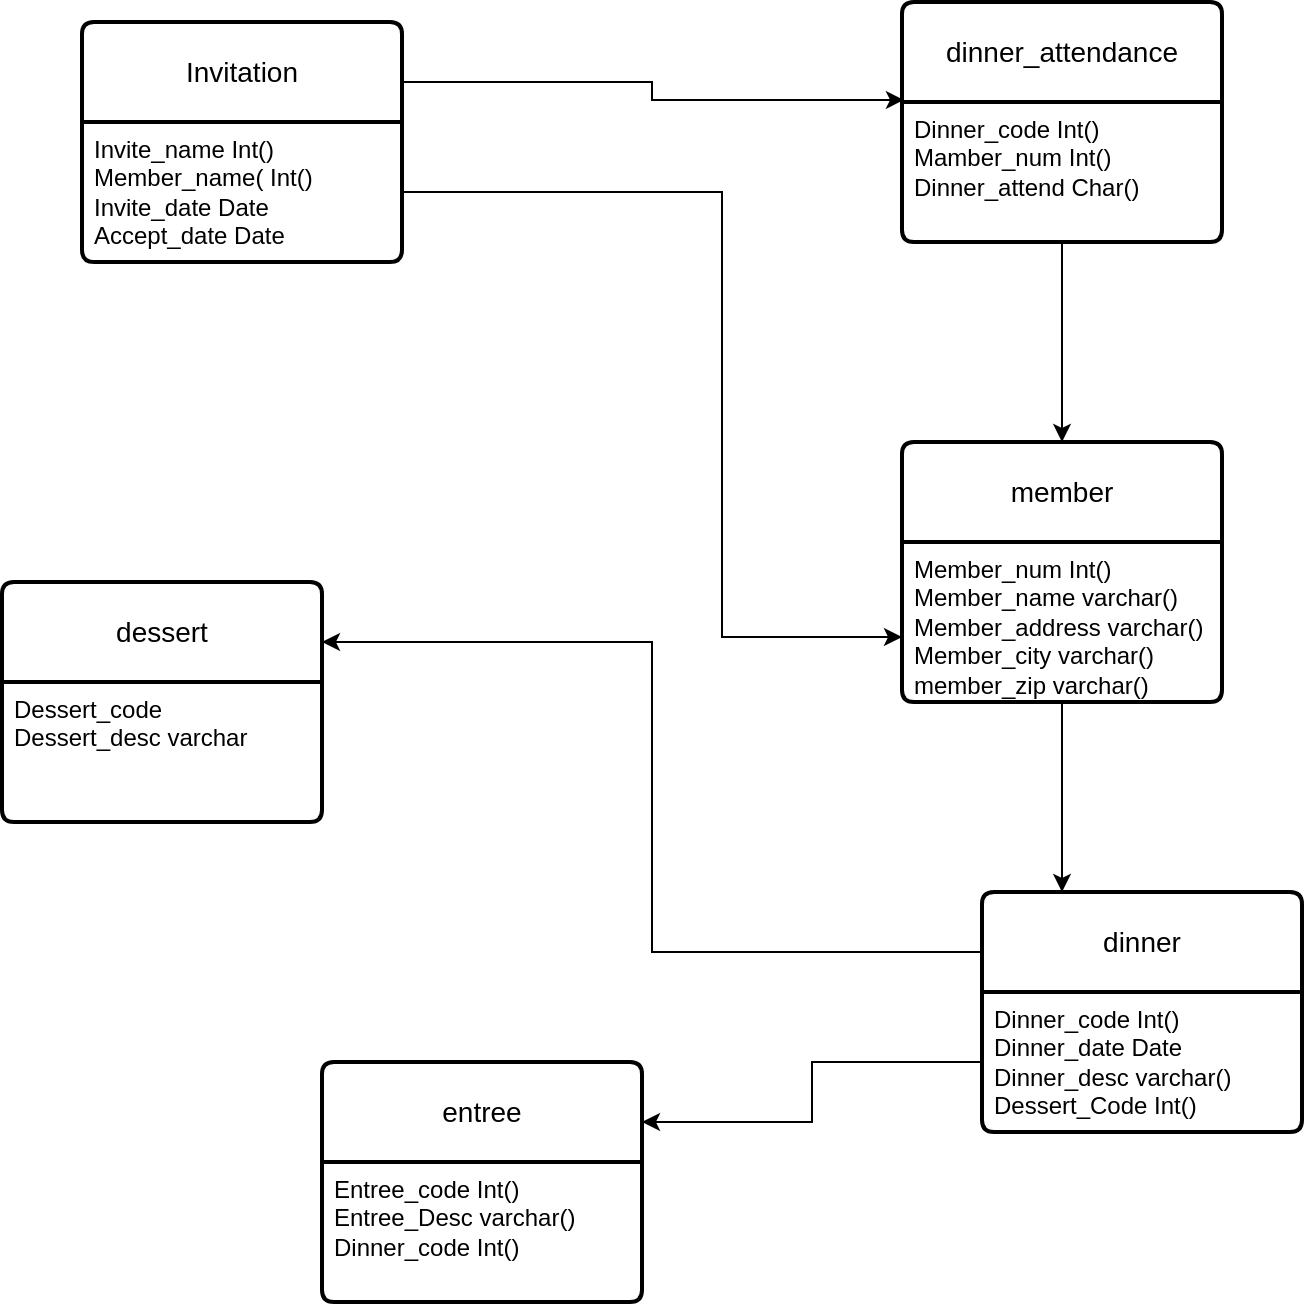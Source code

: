 <mxfile version="24.4.4" type="device">
  <diagram name="Page-1" id="EPPFpsOUxqx5SFUF31Uo">
    <mxGraphModel dx="712" dy="745" grid="1" gridSize="10" guides="1" tooltips="1" connect="1" arrows="1" fold="1" page="1" pageScale="1" pageWidth="827" pageHeight="1169" math="0" shadow="0">
      <root>
        <mxCell id="0" />
        <mxCell id="1" parent="0" />
        <mxCell id="aX36bkh_nh4iXQkGOq5b-1" value="Invitation" style="swimlane;childLayout=stackLayout;horizontal=1;startSize=50;horizontalStack=0;rounded=1;fontSize=14;fontStyle=0;strokeWidth=2;resizeParent=0;resizeLast=1;shadow=0;dashed=0;align=center;arcSize=4;whiteSpace=wrap;html=1;" vertex="1" parent="1">
          <mxGeometry x="70" y="90" width="160" height="120" as="geometry" />
        </mxCell>
        <mxCell id="aX36bkh_nh4iXQkGOq5b-2" value="Invite_name Int()&lt;div&gt;Member_name( Int()&lt;/div&gt;&lt;div&gt;Invite_date Date&lt;/div&gt;&lt;div&gt;Accept_date Date&lt;/div&gt;" style="align=left;strokeColor=none;fillColor=none;spacingLeft=4;fontSize=12;verticalAlign=top;resizable=0;rotatable=0;part=1;html=1;" vertex="1" parent="aX36bkh_nh4iXQkGOq5b-1">
          <mxGeometry y="50" width="160" height="70" as="geometry" />
        </mxCell>
        <mxCell id="aX36bkh_nh4iXQkGOq5b-3" value="dinner_attendance" style="swimlane;childLayout=stackLayout;horizontal=1;startSize=50;horizontalStack=0;rounded=1;fontSize=14;fontStyle=0;strokeWidth=2;resizeParent=0;resizeLast=1;shadow=0;dashed=0;align=center;arcSize=4;whiteSpace=wrap;html=1;" vertex="1" parent="1">
          <mxGeometry x="480" y="80" width="160" height="120" as="geometry" />
        </mxCell>
        <mxCell id="aX36bkh_nh4iXQkGOq5b-4" value="Dinner_code Int()&lt;div&gt;Mamber_num Int()&lt;/div&gt;&lt;div&gt;Dinner_attend Char()&lt;/div&gt;" style="align=left;strokeColor=none;fillColor=none;spacingLeft=4;fontSize=12;verticalAlign=top;resizable=0;rotatable=0;part=1;html=1;" vertex="1" parent="aX36bkh_nh4iXQkGOq5b-3">
          <mxGeometry y="50" width="160" height="70" as="geometry" />
        </mxCell>
        <mxCell id="aX36bkh_nh4iXQkGOq5b-5" value="member" style="swimlane;childLayout=stackLayout;horizontal=1;startSize=50;horizontalStack=0;rounded=1;fontSize=14;fontStyle=0;strokeWidth=2;resizeParent=0;resizeLast=1;shadow=0;dashed=0;align=center;arcSize=4;whiteSpace=wrap;html=1;" vertex="1" parent="1">
          <mxGeometry x="480" y="300" width="160" height="130" as="geometry" />
        </mxCell>
        <mxCell id="aX36bkh_nh4iXQkGOq5b-6" value="Member_num Int()&lt;div&gt;Member_name varchar()&lt;/div&gt;&lt;div&gt;Member_address varchar()&lt;/div&gt;&lt;div&gt;Member_city varchar()&lt;/div&gt;&lt;div&gt;member_zip varchar()&lt;/div&gt;" style="align=left;strokeColor=none;fillColor=none;spacingLeft=4;fontSize=12;verticalAlign=top;resizable=0;rotatable=0;part=1;html=1;" vertex="1" parent="aX36bkh_nh4iXQkGOq5b-5">
          <mxGeometry y="50" width="160" height="80" as="geometry" />
        </mxCell>
        <mxCell id="aX36bkh_nh4iXQkGOq5b-7" value="dessert" style="swimlane;childLayout=stackLayout;horizontal=1;startSize=50;horizontalStack=0;rounded=1;fontSize=14;fontStyle=0;strokeWidth=2;resizeParent=0;resizeLast=1;shadow=0;dashed=0;align=center;arcSize=4;whiteSpace=wrap;html=1;" vertex="1" parent="1">
          <mxGeometry x="30" y="370" width="160" height="120" as="geometry" />
        </mxCell>
        <mxCell id="aX36bkh_nh4iXQkGOq5b-8" value="Dessert_code&lt;div&gt;Dessert_desc varchar&lt;/div&gt;" style="align=left;strokeColor=none;fillColor=none;spacingLeft=4;fontSize=12;verticalAlign=top;resizable=0;rotatable=0;part=1;html=1;" vertex="1" parent="aX36bkh_nh4iXQkGOq5b-7">
          <mxGeometry y="50" width="160" height="70" as="geometry" />
        </mxCell>
        <mxCell id="aX36bkh_nh4iXQkGOq5b-9" value="entree" style="swimlane;childLayout=stackLayout;horizontal=1;startSize=50;horizontalStack=0;rounded=1;fontSize=14;fontStyle=0;strokeWidth=2;resizeParent=0;resizeLast=1;shadow=0;dashed=0;align=center;arcSize=4;whiteSpace=wrap;html=1;" vertex="1" parent="1">
          <mxGeometry x="190" y="610" width="160" height="120" as="geometry" />
        </mxCell>
        <mxCell id="aX36bkh_nh4iXQkGOq5b-10" value="Entree_code Int()&lt;div&gt;Entree_Desc varchar()&lt;/div&gt;&lt;div&gt;Dinner_code Int()&lt;/div&gt;" style="align=left;strokeColor=none;fillColor=none;spacingLeft=4;fontSize=12;verticalAlign=top;resizable=0;rotatable=0;part=1;html=1;" vertex="1" parent="aX36bkh_nh4iXQkGOq5b-9">
          <mxGeometry y="50" width="160" height="70" as="geometry" />
        </mxCell>
        <mxCell id="aX36bkh_nh4iXQkGOq5b-16" style="edgeStyle=orthogonalEdgeStyle;rounded=0;orthogonalLoop=1;jettySize=auto;html=1;exitX=0;exitY=0.25;exitDx=0;exitDy=0;entryX=1;entryY=0.25;entryDx=0;entryDy=0;" edge="1" parent="1" source="aX36bkh_nh4iXQkGOq5b-11" target="aX36bkh_nh4iXQkGOq5b-7">
          <mxGeometry relative="1" as="geometry" />
        </mxCell>
        <mxCell id="aX36bkh_nh4iXQkGOq5b-11" value="dinner" style="swimlane;childLayout=stackLayout;horizontal=1;startSize=50;horizontalStack=0;rounded=1;fontSize=14;fontStyle=0;strokeWidth=2;resizeParent=0;resizeLast=1;shadow=0;dashed=0;align=center;arcSize=4;whiteSpace=wrap;html=1;" vertex="1" parent="1">
          <mxGeometry x="520" y="525" width="160" height="120" as="geometry" />
        </mxCell>
        <mxCell id="aX36bkh_nh4iXQkGOq5b-12" value="Dinner_code Int()&lt;div&gt;Dinner_date Date&lt;/div&gt;&lt;div&gt;Dinner_desc varchar()&lt;/div&gt;&lt;div&gt;Dessert_Code Int()&lt;/div&gt;" style="align=left;strokeColor=none;fillColor=none;spacingLeft=4;fontSize=12;verticalAlign=top;resizable=0;rotatable=0;part=1;html=1;" vertex="1" parent="aX36bkh_nh4iXQkGOq5b-11">
          <mxGeometry y="50" width="160" height="70" as="geometry" />
        </mxCell>
        <mxCell id="aX36bkh_nh4iXQkGOq5b-13" style="edgeStyle=orthogonalEdgeStyle;rounded=0;orthogonalLoop=1;jettySize=auto;html=1;exitX=1;exitY=0;exitDx=0;exitDy=0;entryX=0.006;entryY=0.408;entryDx=0;entryDy=0;entryPerimeter=0;" edge="1" parent="1" source="aX36bkh_nh4iXQkGOq5b-2" target="aX36bkh_nh4iXQkGOq5b-3">
          <mxGeometry relative="1" as="geometry" />
        </mxCell>
        <mxCell id="aX36bkh_nh4iXQkGOq5b-14" style="edgeStyle=orthogonalEdgeStyle;rounded=0;orthogonalLoop=1;jettySize=auto;html=1;exitX=0.5;exitY=1;exitDx=0;exitDy=0;entryX=0.5;entryY=0;entryDx=0;entryDy=0;" edge="1" parent="1" source="aX36bkh_nh4iXQkGOq5b-4" target="aX36bkh_nh4iXQkGOq5b-5">
          <mxGeometry relative="1" as="geometry" />
        </mxCell>
        <mxCell id="aX36bkh_nh4iXQkGOq5b-15" style="edgeStyle=orthogonalEdgeStyle;rounded=0;orthogonalLoop=1;jettySize=auto;html=1;entryX=0.25;entryY=0;entryDx=0;entryDy=0;" edge="1" parent="1" source="aX36bkh_nh4iXQkGOq5b-6" target="aX36bkh_nh4iXQkGOq5b-11">
          <mxGeometry relative="1" as="geometry" />
        </mxCell>
        <mxCell id="aX36bkh_nh4iXQkGOq5b-17" style="edgeStyle=orthogonalEdgeStyle;rounded=0;orthogonalLoop=1;jettySize=auto;html=1;entryX=1;entryY=0.25;entryDx=0;entryDy=0;" edge="1" parent="1" source="aX36bkh_nh4iXQkGOq5b-12" target="aX36bkh_nh4iXQkGOq5b-9">
          <mxGeometry relative="1" as="geometry" />
        </mxCell>
        <mxCell id="aX36bkh_nh4iXQkGOq5b-18" style="edgeStyle=orthogonalEdgeStyle;rounded=0;orthogonalLoop=1;jettySize=auto;html=1;entryX=0;entryY=0.75;entryDx=0;entryDy=0;" edge="1" parent="1" source="aX36bkh_nh4iXQkGOq5b-2" target="aX36bkh_nh4iXQkGOq5b-5">
          <mxGeometry relative="1" as="geometry">
            <Array as="points">
              <mxPoint x="390" y="175" />
              <mxPoint x="390" y="398" />
            </Array>
          </mxGeometry>
        </mxCell>
      </root>
    </mxGraphModel>
  </diagram>
</mxfile>

